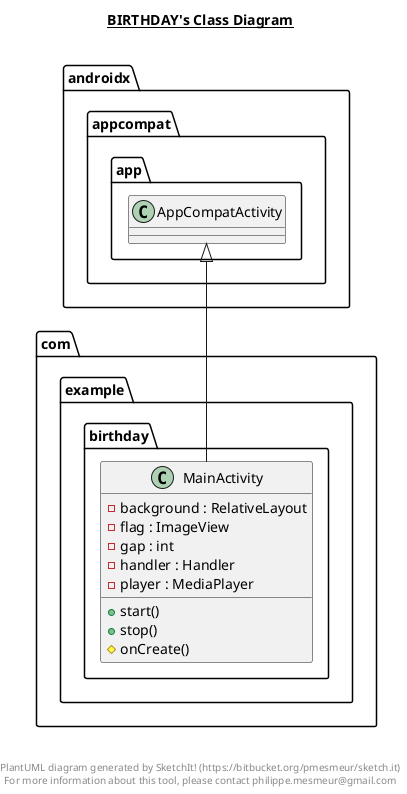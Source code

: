 @startuml

title __BIRTHDAY's Class Diagram__\n

  namespace com.example.birthday {
    class com.example.birthday.MainActivity {
        - background : RelativeLayout
        - flag : ImageView
        - gap : int
        - handler : Handler
        - player : MediaPlayer
        + start()
        + stop()
        # onCreate()
    }
  }
  

  com.example.birthday.MainActivity -up-|> androidx.appcompat.app.AppCompatActivity


right footer


PlantUML diagram generated by SketchIt! (https://bitbucket.org/pmesmeur/sketch.it)
For more information about this tool, please contact philippe.mesmeur@gmail.com
endfooter

@enduml
